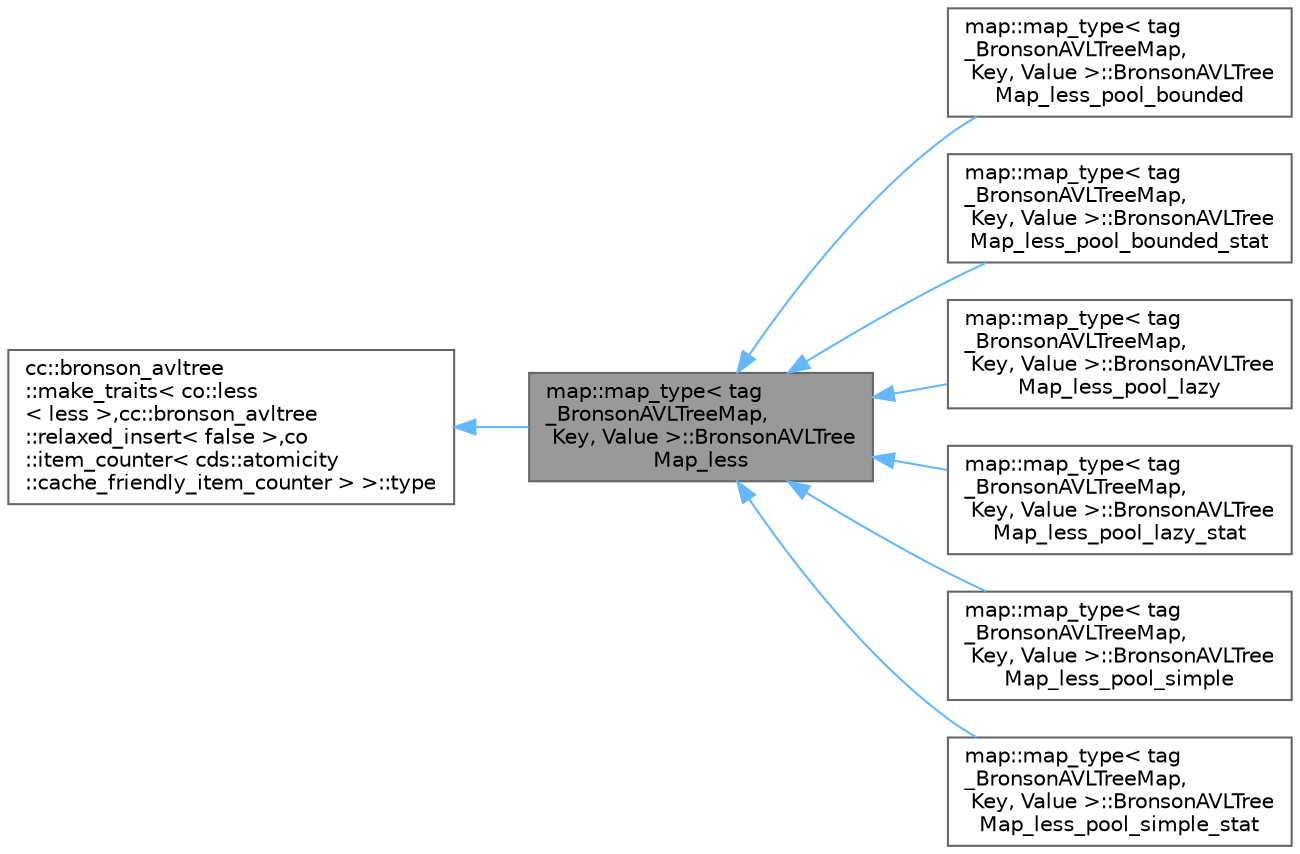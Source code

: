 digraph "map::map_type&lt; tag_BronsonAVLTreeMap, Key, Value &gt;::BronsonAVLTreeMap_less"
{
 // LATEX_PDF_SIZE
  bgcolor="transparent";
  edge [fontname=Helvetica,fontsize=10,labelfontname=Helvetica,labelfontsize=10];
  node [fontname=Helvetica,fontsize=10,shape=box,height=0.2,width=0.4];
  rankdir="LR";
  Node1 [id="Node000001",label="map::map_type\< tag\l_BronsonAVLTreeMap,\l Key, Value \>::BronsonAVLTree\lMap_less",height=0.2,width=0.4,color="gray40", fillcolor="grey60", style="filled", fontcolor="black",tooltip=" "];
  Node2 -> Node1 [id="edge1_Node000001_Node000002",dir="back",color="steelblue1",style="solid",tooltip=" "];
  Node2 [id="Node000002",label="cc::bronson_avltree\l::make_traits\< co::less\l\< less \>,cc::bronson_avltree\l::relaxed_insert\< false \>,co\l::item_counter\< cds::atomicity\l::cache_friendly_item_counter \> \>::type",height=0.2,width=0.4,color="gray40", fillcolor="white", style="filled",tooltip=" "];
  Node1 -> Node3 [id="edge2_Node000001_Node000003",dir="back",color="steelblue1",style="solid",tooltip=" "];
  Node3 [id="Node000003",label="map::map_type\< tag\l_BronsonAVLTreeMap,\l Key, Value \>::BronsonAVLTree\lMap_less_pool_bounded",height=0.2,width=0.4,color="gray40", fillcolor="white", style="filled",URL="$structmap_1_1map__type_3_01tag___bronson_a_v_l_tree_map_00_01_key_00_01_value_01_4_1_1_bronson_a3c6aa07b23f798f109d4285acf84e691.html",tooltip=" "];
  Node1 -> Node4 [id="edge3_Node000001_Node000004",dir="back",color="steelblue1",style="solid",tooltip=" "];
  Node4 [id="Node000004",label="map::map_type\< tag\l_BronsonAVLTreeMap,\l Key, Value \>::BronsonAVLTree\lMap_less_pool_bounded_stat",height=0.2,width=0.4,color="gray40", fillcolor="white", style="filled",URL="$structmap_1_1map__type_3_01tag___bronson_a_v_l_tree_map_00_01_key_00_01_value_01_4_1_1_bronson_af2b8540129c8330bed5410f8941908ed.html",tooltip=" "];
  Node1 -> Node5 [id="edge4_Node000001_Node000005",dir="back",color="steelblue1",style="solid",tooltip=" "];
  Node5 [id="Node000005",label="map::map_type\< tag\l_BronsonAVLTreeMap,\l Key, Value \>::BronsonAVLTree\lMap_less_pool_lazy",height=0.2,width=0.4,color="gray40", fillcolor="white", style="filled",URL="$structmap_1_1map__type_3_01tag___bronson_a_v_l_tree_map_00_01_key_00_01_value_01_4_1_1_bronson_a_v_l_tree_map__less__pool__lazy.html",tooltip=" "];
  Node1 -> Node6 [id="edge5_Node000001_Node000006",dir="back",color="steelblue1",style="solid",tooltip=" "];
  Node6 [id="Node000006",label="map::map_type\< tag\l_BronsonAVLTreeMap,\l Key, Value \>::BronsonAVLTree\lMap_less_pool_lazy_stat",height=0.2,width=0.4,color="gray40", fillcolor="white", style="filled",URL="$structmap_1_1map__type_3_01tag___bronson_a_v_l_tree_map_00_01_key_00_01_value_01_4_1_1_bronson_ae6fb0f5db8dca84e82a6bcdfe378b5d2.html",tooltip=" "];
  Node1 -> Node7 [id="edge6_Node000001_Node000007",dir="back",color="steelblue1",style="solid",tooltip=" "];
  Node7 [id="Node000007",label="map::map_type\< tag\l_BronsonAVLTreeMap,\l Key, Value \>::BronsonAVLTree\lMap_less_pool_simple",height=0.2,width=0.4,color="gray40", fillcolor="white", style="filled",URL="$structmap_1_1map__type_3_01tag___bronson_a_v_l_tree_map_00_01_key_00_01_value_01_4_1_1_bronson_a96aaa4d1d5be5a986294eac68dd054e7.html",tooltip=" "];
  Node1 -> Node8 [id="edge7_Node000001_Node000008",dir="back",color="steelblue1",style="solid",tooltip=" "];
  Node8 [id="Node000008",label="map::map_type\< tag\l_BronsonAVLTreeMap,\l Key, Value \>::BronsonAVLTree\lMap_less_pool_simple_stat",height=0.2,width=0.4,color="gray40", fillcolor="white", style="filled",URL="$structmap_1_1map__type_3_01tag___bronson_a_v_l_tree_map_00_01_key_00_01_value_01_4_1_1_bronson_af2fc00d4a6636f45d93b4005a9884702.html",tooltip=" "];
}
